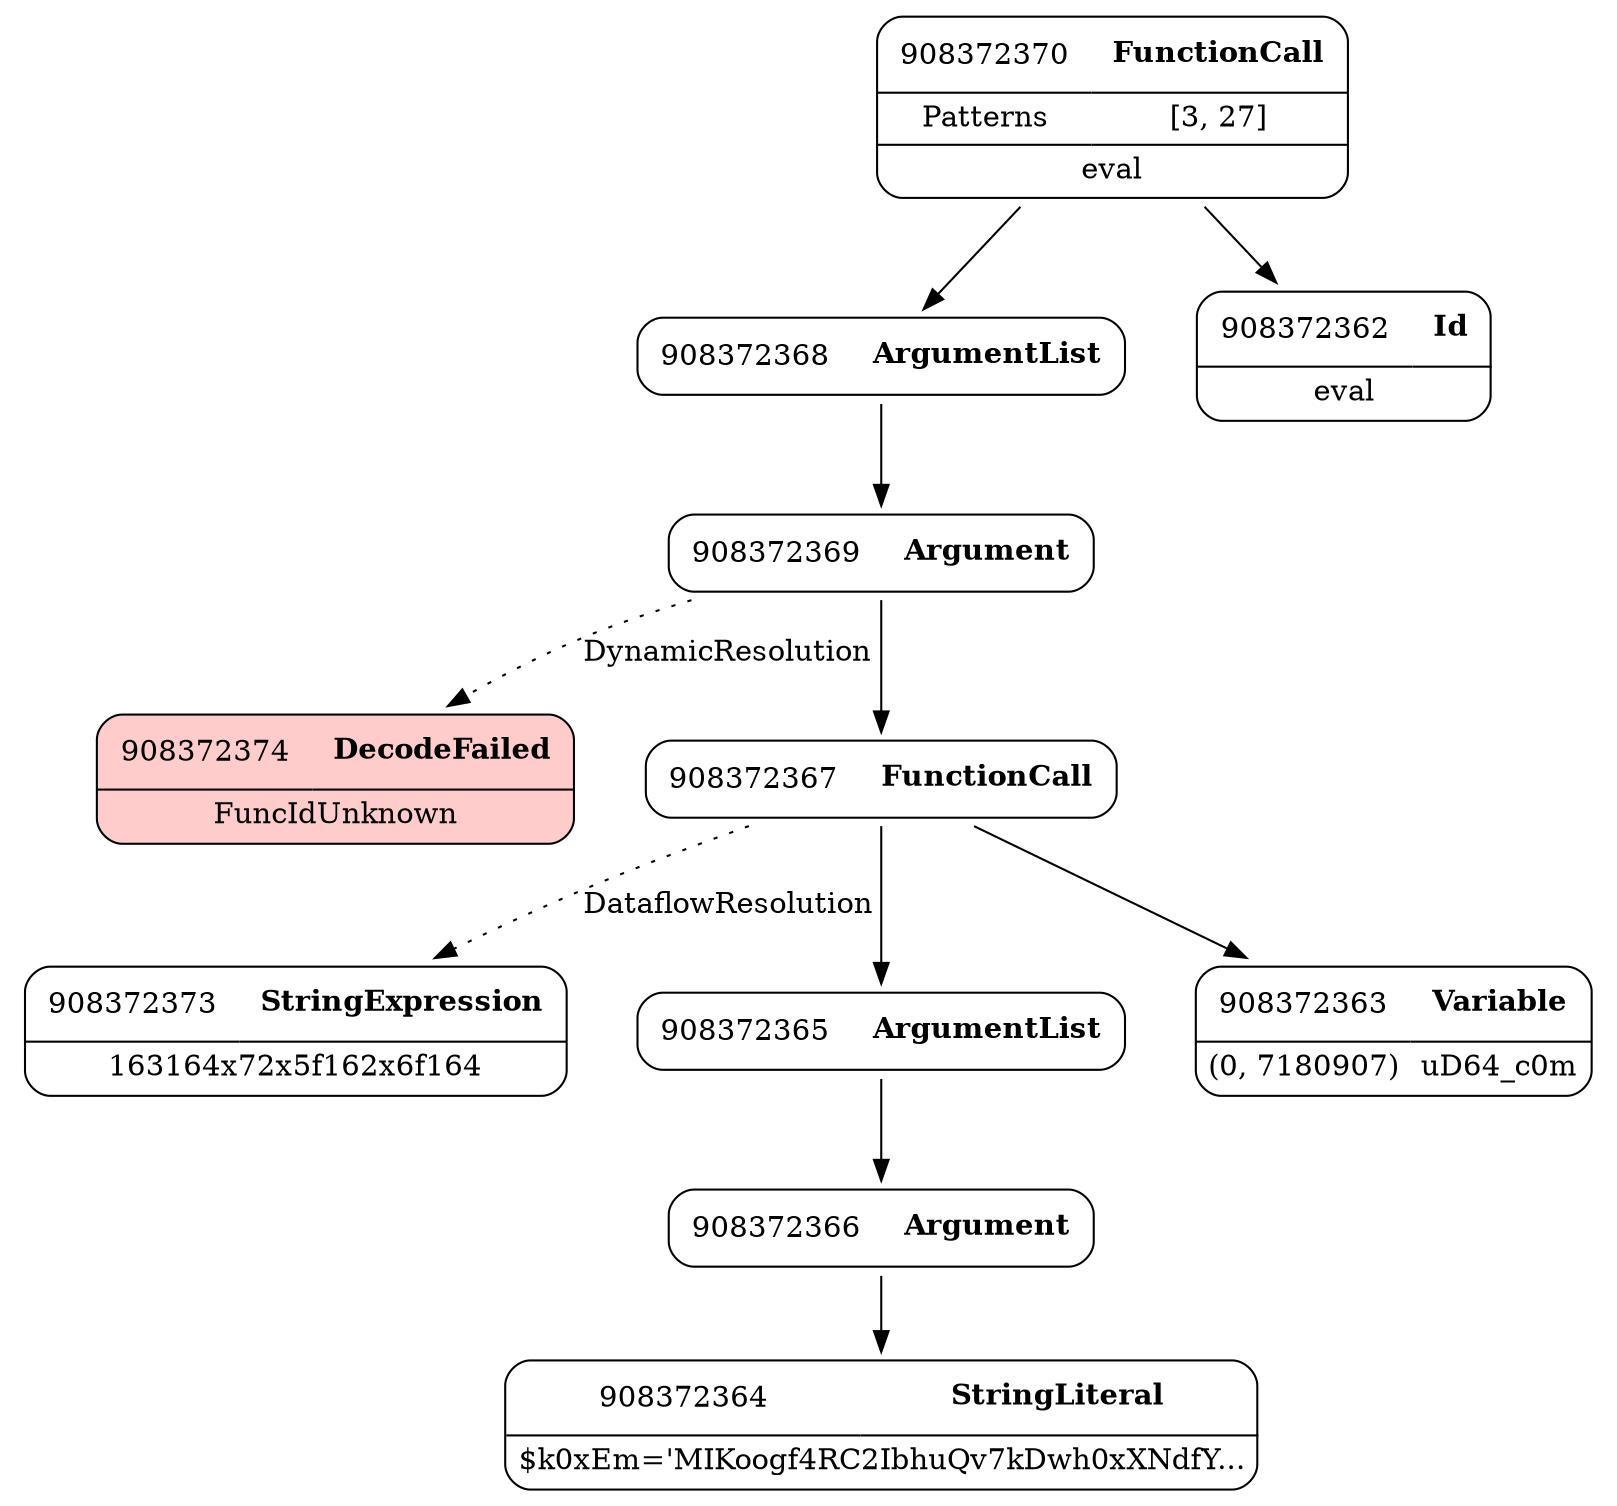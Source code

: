 digraph ast {
node [shape=none];
908372373 [label=<<TABLE border='1' cellspacing='0' cellpadding='10' style='rounded' ><TR><TD border='0'>908372373</TD><TD border='0'><B>StringExpression</B></TD></TR><HR/><TR><TD border='0' cellpadding='5' colspan='2'>163164x72x5f162x6f164</TD></TR></TABLE>>];
908372374 [label=<<TABLE border='1' cellspacing='0' cellpadding='10' style='rounded' bgcolor='#FFCCCC' ><TR><TD border='0'>908372374</TD><TD border='0'><B>DecodeFailed</B></TD></TR><HR/><TR><TD border='0' cellpadding='5' colspan='2'>FuncIdUnknown</TD></TR></TABLE>>];
908372368 [label=<<TABLE border='1' cellspacing='0' cellpadding='10' style='rounded' ><TR><TD border='0'>908372368</TD><TD border='0'><B>ArgumentList</B></TD></TR></TABLE>>];
908372368 -> 908372369 [weight=2];
908372369 [label=<<TABLE border='1' cellspacing='0' cellpadding='10' style='rounded' ><TR><TD border='0'>908372369</TD><TD border='0'><B>Argument</B></TD></TR></TABLE>>];
908372369 -> 908372367 [weight=2];
908372369 -> 908372374 [style=dotted,label=DynamicResolution];
908372370 [label=<<TABLE border='1' cellspacing='0' cellpadding='10' style='rounded' ><TR><TD border='0'>908372370</TD><TD border='0'><B>FunctionCall</B></TD></TR><HR/><TR><TD border='0' cellpadding='5'>Patterns</TD><TD border='0' cellpadding='5'>[3, 27]</TD></TR><HR/><TR><TD border='0' cellpadding='5' colspan='2'>eval</TD></TR></TABLE>>];
908372370 -> 908372362 [weight=2];
908372370 -> 908372368 [weight=2];
908372364 [label=<<TABLE border='1' cellspacing='0' cellpadding='10' style='rounded' ><TR><TD border='0'>908372364</TD><TD border='0'><B>StringLiteral</B></TD></TR><HR/><TR><TD border='0' cellpadding='5' colspan='2'>$k0xEm='MIKoogf4RC2IbhuQv7kDwh0xXNdfY...</TD></TR></TABLE>>];
908372365 [label=<<TABLE border='1' cellspacing='0' cellpadding='10' style='rounded' ><TR><TD border='0'>908372365</TD><TD border='0'><B>ArgumentList</B></TD></TR></TABLE>>];
908372365 -> 908372366 [weight=2];
908372366 [label=<<TABLE border='1' cellspacing='0' cellpadding='10' style='rounded' ><TR><TD border='0'>908372366</TD><TD border='0'><B>Argument</B></TD></TR></TABLE>>];
908372366 -> 908372364 [weight=2];
908372367 [label=<<TABLE border='1' cellspacing='0' cellpadding='10' style='rounded' ><TR><TD border='0'>908372367</TD><TD border='0'><B>FunctionCall</B></TD></TR></TABLE>>];
908372367 -> 908372363 [weight=2];
908372367 -> 908372365 [weight=2];
908372367 -> 908372373 [style=dotted,label=DataflowResolution];
908372362 [label=<<TABLE border='1' cellspacing='0' cellpadding='10' style='rounded' ><TR><TD border='0'>908372362</TD><TD border='0'><B>Id</B></TD></TR><HR/><TR><TD border='0' cellpadding='5' colspan='2'>eval</TD></TR></TABLE>>];
908372363 [label=<<TABLE border='1' cellspacing='0' cellpadding='10' style='rounded' ><TR><TD border='0'>908372363</TD><TD border='0'><B>Variable</B></TD></TR><HR/><TR><TD border='0' cellpadding='5'>(0, 7180907)</TD><TD border='0' cellpadding='5'>uD64_c0m</TD></TR></TABLE>>];
}
